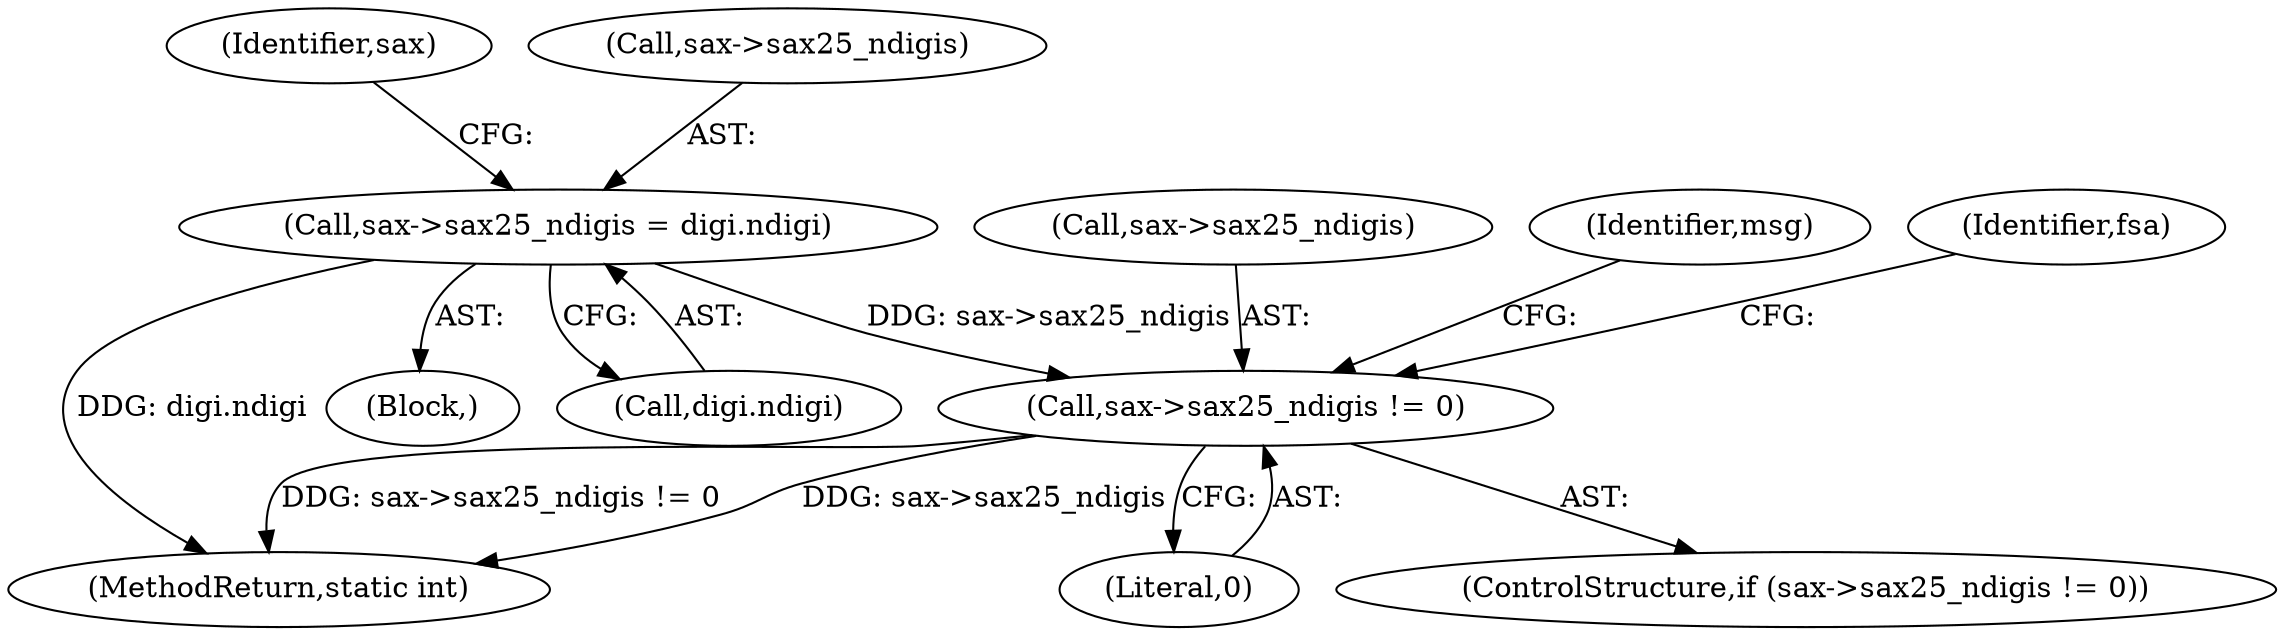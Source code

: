 digraph "0_linux_ef3313e84acbf349caecae942ab3ab731471f1a1@pointer" {
"1000259" [label="(Call,sax->sax25_ndigis != 0)"];
"1000246" [label="(Call,sax->sax25_ndigis = digi.ndigi)"];
"1000255" [label="(Identifier,sax)"];
"1000259" [label="(Call,sax->sax25_ndigis != 0)"];
"1000250" [label="(Call,digi.ndigi)"];
"1000260" [label="(Call,sax->sax25_ndigis)"];
"1000246" [label="(Call,sax->sax25_ndigis = digi.ndigi)"];
"1000258" [label="(ControlStructure,if (sax->sax25_ndigis != 0))"];
"1000311" [label="(MethodReturn,static int)"];
"1000296" [label="(Identifier,msg)"];
"1000202" [label="(Block,)"];
"1000268" [label="(Identifier,fsa)"];
"1000247" [label="(Call,sax->sax25_ndigis)"];
"1000263" [label="(Literal,0)"];
"1000259" -> "1000258"  [label="AST: "];
"1000259" -> "1000263"  [label="CFG: "];
"1000260" -> "1000259"  [label="AST: "];
"1000263" -> "1000259"  [label="AST: "];
"1000268" -> "1000259"  [label="CFG: "];
"1000296" -> "1000259"  [label="CFG: "];
"1000259" -> "1000311"  [label="DDG: sax->sax25_ndigis != 0"];
"1000259" -> "1000311"  [label="DDG: sax->sax25_ndigis"];
"1000246" -> "1000259"  [label="DDG: sax->sax25_ndigis"];
"1000246" -> "1000202"  [label="AST: "];
"1000246" -> "1000250"  [label="CFG: "];
"1000247" -> "1000246"  [label="AST: "];
"1000250" -> "1000246"  [label="AST: "];
"1000255" -> "1000246"  [label="CFG: "];
"1000246" -> "1000311"  [label="DDG: digi.ndigi"];
}
